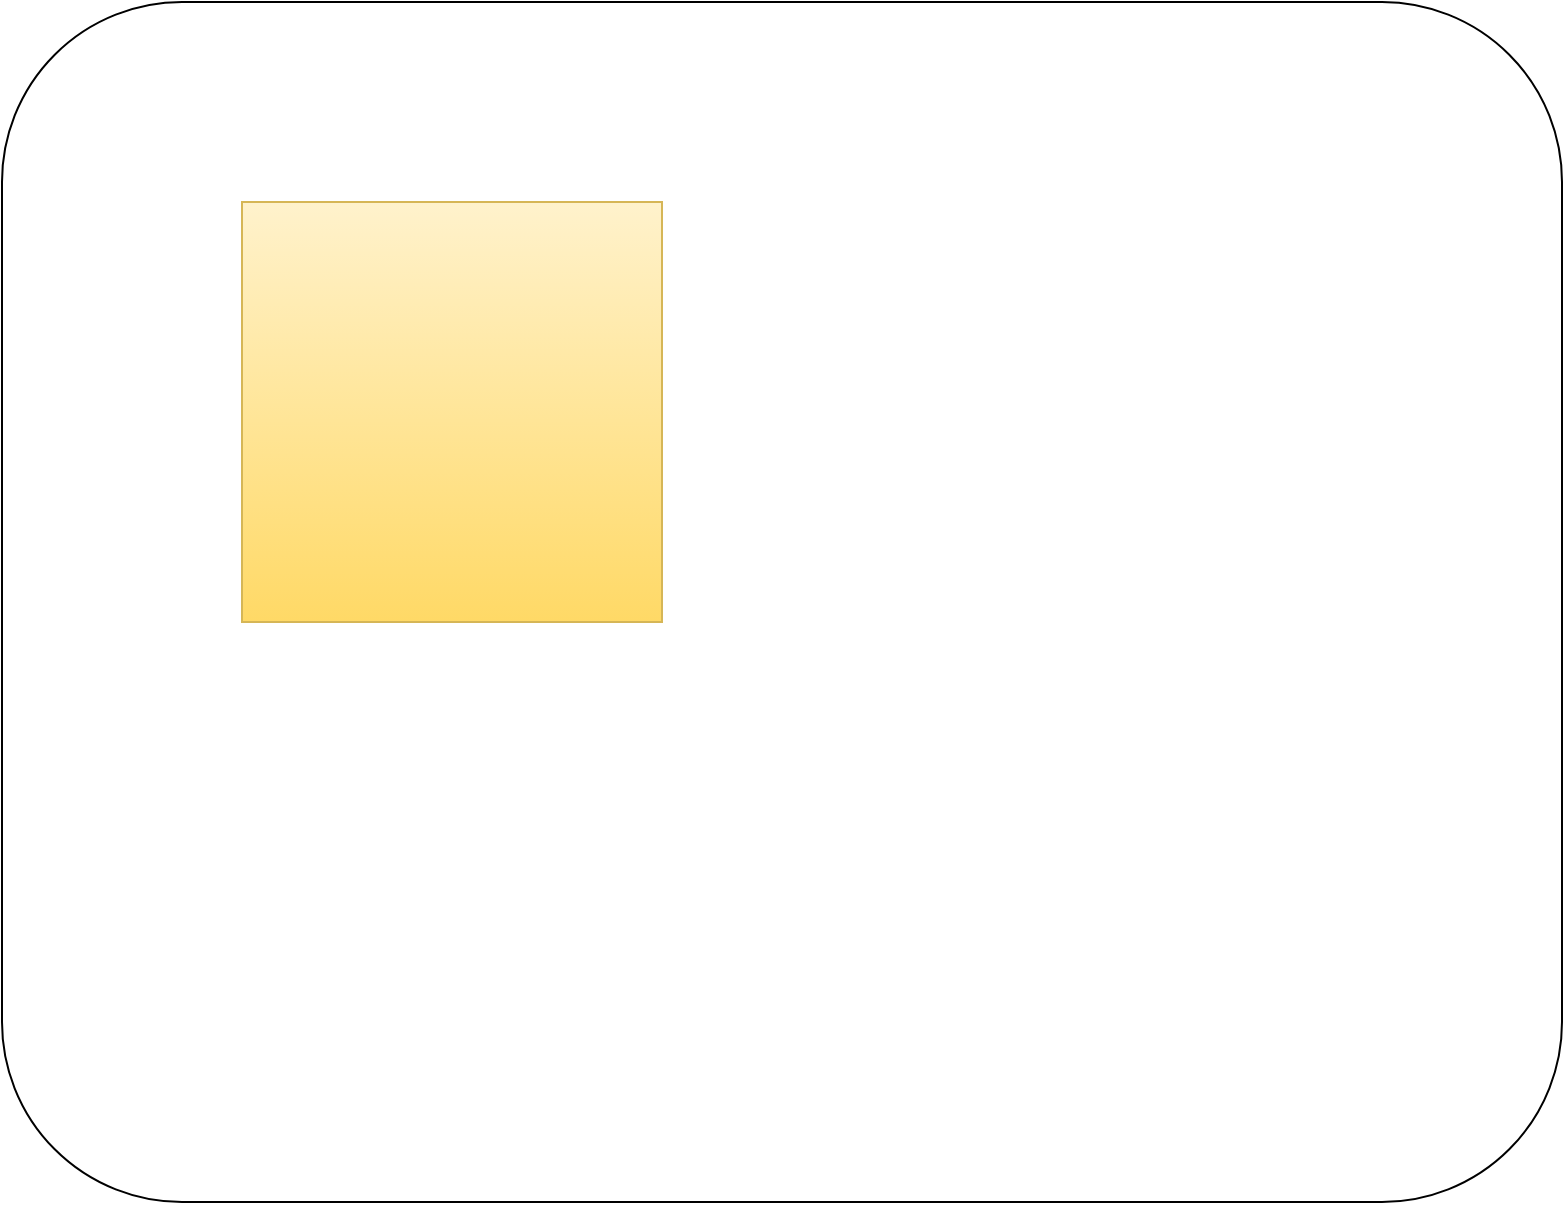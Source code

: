 <mxfile version="14.7.7" type="github">
  <diagram id="PV7kKnhCUMZ3yr8tJaL5" name="Page-1">
    <mxGraphModel dx="2066" dy="1087" grid="1" gridSize="10" guides="1" tooltips="1" connect="1" arrows="1" fold="1" page="1" pageScale="1" pageWidth="2339" pageHeight="3300" math="0" shadow="0">
      <root>
        <mxCell id="0" />
        <mxCell id="1" parent="0" />
        <mxCell id="Rc5IiSShxglO6wd9gy1W-1" value="" style="rounded=1;whiteSpace=wrap;html=1;" parent="1" vertex="1">
          <mxGeometry x="460" y="180" width="780" height="600" as="geometry" />
        </mxCell>
        <mxCell id="Rc5IiSShxglO6wd9gy1W-2" value="" style="rounded=0;whiteSpace=wrap;html=1;strokeColor=#d6b656;gradientColor=#ffd966;fillColor=#FFF2CC;" parent="1" vertex="1">
          <mxGeometry x="580" y="280" width="210" height="210" as="geometry" />
        </mxCell>
      </root>
    </mxGraphModel>
  </diagram>
</mxfile>
